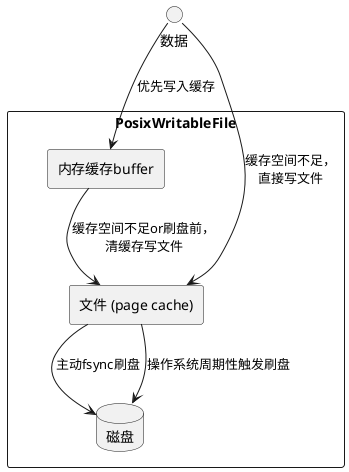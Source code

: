 @startuml
'https://plantuml.com/component-diagram

rectangle PosixWritableFile {

    rectangle 内存缓存buffer as memory_buffer
    rectangle "文件 (page cache)" as 文件
    database 磁盘
}

数据 --> memory_buffer: 优先写入缓存
memory_buffer --> 文件: 缓存空间不足or刷盘前，\n清缓存写文件
数据 --> 文件: 缓存空间不足，\n直接写文件
文件 --> 磁盘: 主动fsync刷盘
文件 --> 磁盘: 操作系统周期性触发刷盘

@enduml